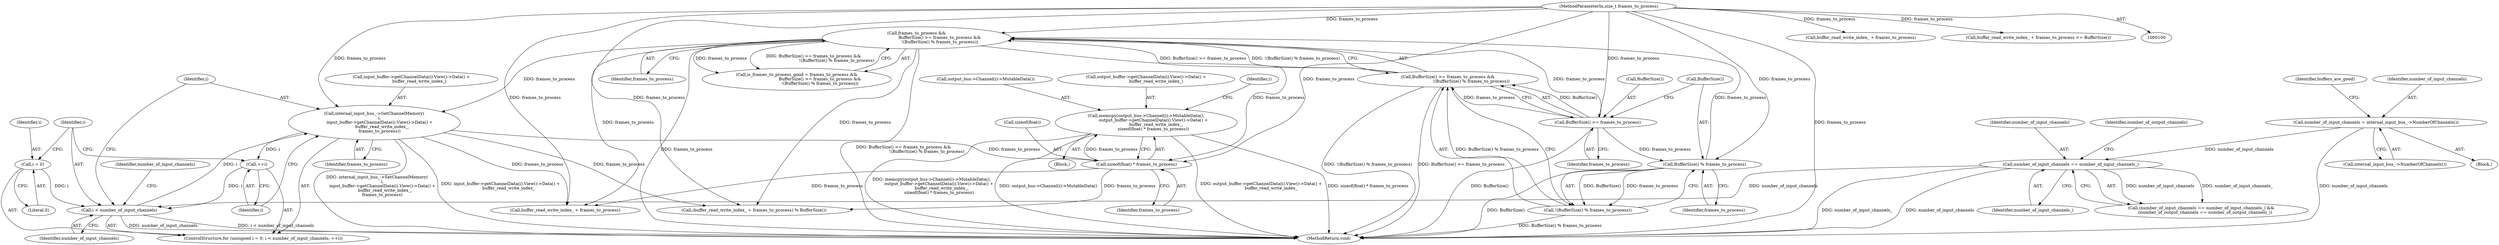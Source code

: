digraph "0_Chrome_783c28d59c4c748ef9b787d4717882c90c5b227b@API" {
"1000249" [label="(Call,memcpy(output_bus->Channel(i)->MutableData(),\n           output_buffer->getChannelData(i).View()->Data() +\n               buffer_read_write_index_,\n           sizeof(float) * frames_to_process))"];
"1000254" [label="(Call,sizeof(float) * frames_to_process)"];
"1000181" [label="(Call,frames_to_process &&\n                                   BufferSize() >= frames_to_process &&\n                                   !(BufferSize() % frames_to_process))"];
"1000184" [label="(Call,BufferSize() >= frames_to_process)"];
"1000101" [label="(MethodParameterIn,size_t frames_to_process)"];
"1000188" [label="(Call,BufferSize() % frames_to_process)"];
"1000183" [label="(Call,BufferSize() >= frames_to_process &&\n                                   !(BufferSize() % frames_to_process))"];
"1000187" [label="(Call,!(BufferSize() % frames_to_process))"];
"1000227" [label="(Call,internal_input_bus_->SetChannelMemory(\n        i,\n        input_buffer->getChannelData(i).View()->Data() +\n            buffer_read_write_index_,\n        frames_to_process))"];
"1000222" [label="(Call,i < number_of_input_channels)"];
"1000225" [label="(Call,++i)"];
"1000219" [label="(Call,i = 0)"];
"1000205" [label="(Call,number_of_input_channels == number_of_input_channels_)"];
"1000144" [label="(Call,number_of_input_channels = internal_input_bus_->NumberOfChannels())"];
"1000157" [label="(Call,buffer_read_write_index_ + frames_to_process)"];
"1000234" [label="(Identifier,number_of_input_channels)"];
"1000222" [label="(Call,i < number_of_input_channels)"];
"1000248" [label="(Block,)"];
"1000254" [label="(Call,sizeof(float) * frames_to_process)"];
"1000188" [label="(Call,BufferSize() % frames_to_process)"];
"1000190" [label="(Identifier,frames_to_process)"];
"1000255" [label="(Call,sizeof(float))"];
"1000187" [label="(Call,!(BufferSize() % frames_to_process))"];
"1000183" [label="(Call,BufferSize() >= frames_to_process &&\n                                   !(BufferSize() % frames_to_process))"];
"1000144" [label="(Call,number_of_input_channels = internal_input_bus_->NumberOfChannels())"];
"1000205" [label="(Call,number_of_input_channels == number_of_input_channels_)"];
"1000219" [label="(Call,i = 0)"];
"1000184" [label="(Call,BufferSize() >= frames_to_process)"];
"1000101" [label="(MethodParameterIn,size_t frames_to_process)"];
"1000186" [label="(Identifier,frames_to_process)"];
"1000261" [label="(Call,buffer_read_write_index_ + frames_to_process)"];
"1000221" [label="(Literal,0)"];
"1000207" [label="(Identifier,number_of_input_channels_)"];
"1000251" [label="(Call,output_buffer->getChannelData(i).View()->Data() +\n               buffer_read_write_index_)"];
"1000257" [label="(Identifier,frames_to_process)"];
"1000181" [label="(Call,frames_to_process &&\n                                   BufferSize() >= frames_to_process &&\n                                   !(BufferSize() % frames_to_process))"];
"1000226" [label="(Identifier,i)"];
"1000223" [label="(Identifier,i)"];
"1000185" [label="(Call,BufferSize())"];
"1000228" [label="(Identifier,i)"];
"1000249" [label="(Call,memcpy(output_bus->Channel(i)->MutableData(),\n           output_buffer->getChannelData(i).View()->Data() +\n               buffer_read_write_index_,\n           sizeof(float) * frames_to_process))"];
"1000229" [label="(Call,input_buffer->getChannelData(i).View()->Data() +\n            buffer_read_write_index_)"];
"1000206" [label="(Identifier,number_of_input_channels)"];
"1000102" [label="(Block,)"];
"1000189" [label="(Call,BufferSize())"];
"1000225" [label="(Call,++i)"];
"1000149" [label="(Identifier,buffers_are_good)"];
"1000217" [label="(ControlStructure,for (unsigned i = 0; i < number_of_input_channels; ++i))"];
"1000227" [label="(Call,internal_input_bus_->SetChannelMemory(\n        i,\n        input_buffer->getChannelData(i).View()->Data() +\n            buffer_read_write_index_,\n        frames_to_process))"];
"1000204" [label="(Call,(number_of_input_channels == number_of_input_channels_) &&\n      (number_of_output_channels == number_of_output_channels_))"];
"1000247" [label="(Identifier,i)"];
"1000182" [label="(Identifier,frames_to_process)"];
"1000250" [label="(Call,output_bus->Channel(i)->MutableData())"];
"1000156" [label="(Call,buffer_read_write_index_ + frames_to_process <= BufferSize())"];
"1000232" [label="(Identifier,frames_to_process)"];
"1000224" [label="(Identifier,number_of_input_channels)"];
"1000145" [label="(Identifier,number_of_input_channels)"];
"1000179" [label="(Call,is_frames_to_process_good = frames_to_process &&\n                                   BufferSize() >= frames_to_process &&\n                                   !(BufferSize() % frames_to_process))"];
"1000220" [label="(Identifier,i)"];
"1000304" [label="(MethodReturn,void)"];
"1000146" [label="(Call,internal_input_bus_->NumberOfChannels())"];
"1000260" [label="(Call,(buffer_read_write_index_ + frames_to_process) % BufferSize())"];
"1000209" [label="(Identifier,number_of_output_channels)"];
"1000249" -> "1000248"  [label="AST: "];
"1000249" -> "1000254"  [label="CFG: "];
"1000250" -> "1000249"  [label="AST: "];
"1000251" -> "1000249"  [label="AST: "];
"1000254" -> "1000249"  [label="AST: "];
"1000247" -> "1000249"  [label="CFG: "];
"1000249" -> "1000304"  [label="DDG: output_buffer->getChannelData(i).View()->Data() +\n               buffer_read_write_index_"];
"1000249" -> "1000304"  [label="DDG: sizeof(float) * frames_to_process"];
"1000249" -> "1000304"  [label="DDG: output_bus->Channel(i)->MutableData()"];
"1000249" -> "1000304"  [label="DDG: memcpy(output_bus->Channel(i)->MutableData(),\n           output_buffer->getChannelData(i).View()->Data() +\n               buffer_read_write_index_,\n           sizeof(float) * frames_to_process)"];
"1000254" -> "1000249"  [label="DDG: frames_to_process"];
"1000254" -> "1000257"  [label="CFG: "];
"1000255" -> "1000254"  [label="AST: "];
"1000257" -> "1000254"  [label="AST: "];
"1000181" -> "1000254"  [label="DDG: frames_to_process"];
"1000227" -> "1000254"  [label="DDG: frames_to_process"];
"1000101" -> "1000254"  [label="DDG: frames_to_process"];
"1000254" -> "1000260"  [label="DDG: frames_to_process"];
"1000254" -> "1000261"  [label="DDG: frames_to_process"];
"1000181" -> "1000179"  [label="AST: "];
"1000181" -> "1000182"  [label="CFG: "];
"1000181" -> "1000183"  [label="CFG: "];
"1000182" -> "1000181"  [label="AST: "];
"1000183" -> "1000181"  [label="AST: "];
"1000179" -> "1000181"  [label="CFG: "];
"1000181" -> "1000304"  [label="DDG: frames_to_process"];
"1000181" -> "1000304"  [label="DDG: BufferSize() >= frames_to_process &&\n                                   !(BufferSize() % frames_to_process)"];
"1000181" -> "1000179"  [label="DDG: frames_to_process"];
"1000181" -> "1000179"  [label="DDG: BufferSize() >= frames_to_process &&\n                                   !(BufferSize() % frames_to_process)"];
"1000184" -> "1000181"  [label="DDG: frames_to_process"];
"1000188" -> "1000181"  [label="DDG: frames_to_process"];
"1000101" -> "1000181"  [label="DDG: frames_to_process"];
"1000183" -> "1000181"  [label="DDG: BufferSize() >= frames_to_process"];
"1000183" -> "1000181"  [label="DDG: !(BufferSize() % frames_to_process)"];
"1000181" -> "1000227"  [label="DDG: frames_to_process"];
"1000181" -> "1000260"  [label="DDG: frames_to_process"];
"1000181" -> "1000261"  [label="DDG: frames_to_process"];
"1000184" -> "1000183"  [label="AST: "];
"1000184" -> "1000186"  [label="CFG: "];
"1000185" -> "1000184"  [label="AST: "];
"1000186" -> "1000184"  [label="AST: "];
"1000189" -> "1000184"  [label="CFG: "];
"1000183" -> "1000184"  [label="CFG: "];
"1000184" -> "1000304"  [label="DDG: BufferSize()"];
"1000184" -> "1000183"  [label="DDG: BufferSize()"];
"1000184" -> "1000183"  [label="DDG: frames_to_process"];
"1000101" -> "1000184"  [label="DDG: frames_to_process"];
"1000184" -> "1000188"  [label="DDG: frames_to_process"];
"1000101" -> "1000100"  [label="AST: "];
"1000101" -> "1000304"  [label="DDG: frames_to_process"];
"1000101" -> "1000156"  [label="DDG: frames_to_process"];
"1000101" -> "1000157"  [label="DDG: frames_to_process"];
"1000101" -> "1000188"  [label="DDG: frames_to_process"];
"1000101" -> "1000227"  [label="DDG: frames_to_process"];
"1000101" -> "1000260"  [label="DDG: frames_to_process"];
"1000101" -> "1000261"  [label="DDG: frames_to_process"];
"1000188" -> "1000187"  [label="AST: "];
"1000188" -> "1000190"  [label="CFG: "];
"1000189" -> "1000188"  [label="AST: "];
"1000190" -> "1000188"  [label="AST: "];
"1000187" -> "1000188"  [label="CFG: "];
"1000188" -> "1000304"  [label="DDG: BufferSize()"];
"1000188" -> "1000187"  [label="DDG: BufferSize()"];
"1000188" -> "1000187"  [label="DDG: frames_to_process"];
"1000183" -> "1000187"  [label="CFG: "];
"1000187" -> "1000183"  [label="AST: "];
"1000183" -> "1000304"  [label="DDG: !(BufferSize() % frames_to_process)"];
"1000183" -> "1000304"  [label="DDG: BufferSize() >= frames_to_process"];
"1000187" -> "1000183"  [label="DDG: BufferSize() % frames_to_process"];
"1000187" -> "1000304"  [label="DDG: BufferSize() % frames_to_process"];
"1000227" -> "1000217"  [label="AST: "];
"1000227" -> "1000232"  [label="CFG: "];
"1000228" -> "1000227"  [label="AST: "];
"1000229" -> "1000227"  [label="AST: "];
"1000232" -> "1000227"  [label="AST: "];
"1000226" -> "1000227"  [label="CFG: "];
"1000227" -> "1000304"  [label="DDG: internal_input_bus_->SetChannelMemory(\n        i,\n        input_buffer->getChannelData(i).View()->Data() +\n            buffer_read_write_index_,\n        frames_to_process)"];
"1000227" -> "1000304"  [label="DDG: input_buffer->getChannelData(i).View()->Data() +\n            buffer_read_write_index_"];
"1000227" -> "1000225"  [label="DDG: i"];
"1000222" -> "1000227"  [label="DDG: i"];
"1000227" -> "1000260"  [label="DDG: frames_to_process"];
"1000227" -> "1000261"  [label="DDG: frames_to_process"];
"1000222" -> "1000217"  [label="AST: "];
"1000222" -> "1000224"  [label="CFG: "];
"1000223" -> "1000222"  [label="AST: "];
"1000224" -> "1000222"  [label="AST: "];
"1000228" -> "1000222"  [label="CFG: "];
"1000234" -> "1000222"  [label="CFG: "];
"1000222" -> "1000304"  [label="DDG: i < number_of_input_channels"];
"1000222" -> "1000304"  [label="DDG: number_of_input_channels"];
"1000225" -> "1000222"  [label="DDG: i"];
"1000219" -> "1000222"  [label="DDG: i"];
"1000205" -> "1000222"  [label="DDG: number_of_input_channels"];
"1000225" -> "1000217"  [label="AST: "];
"1000225" -> "1000226"  [label="CFG: "];
"1000226" -> "1000225"  [label="AST: "];
"1000223" -> "1000225"  [label="CFG: "];
"1000219" -> "1000217"  [label="AST: "];
"1000219" -> "1000221"  [label="CFG: "];
"1000220" -> "1000219"  [label="AST: "];
"1000221" -> "1000219"  [label="AST: "];
"1000223" -> "1000219"  [label="CFG: "];
"1000205" -> "1000204"  [label="AST: "];
"1000205" -> "1000207"  [label="CFG: "];
"1000206" -> "1000205"  [label="AST: "];
"1000207" -> "1000205"  [label="AST: "];
"1000209" -> "1000205"  [label="CFG: "];
"1000204" -> "1000205"  [label="CFG: "];
"1000205" -> "1000304"  [label="DDG: number_of_input_channels"];
"1000205" -> "1000304"  [label="DDG: number_of_input_channels_"];
"1000205" -> "1000204"  [label="DDG: number_of_input_channels"];
"1000205" -> "1000204"  [label="DDG: number_of_input_channels_"];
"1000144" -> "1000205"  [label="DDG: number_of_input_channels"];
"1000144" -> "1000102"  [label="AST: "];
"1000144" -> "1000146"  [label="CFG: "];
"1000145" -> "1000144"  [label="AST: "];
"1000146" -> "1000144"  [label="AST: "];
"1000149" -> "1000144"  [label="CFG: "];
"1000144" -> "1000304"  [label="DDG: number_of_input_channels"];
}

